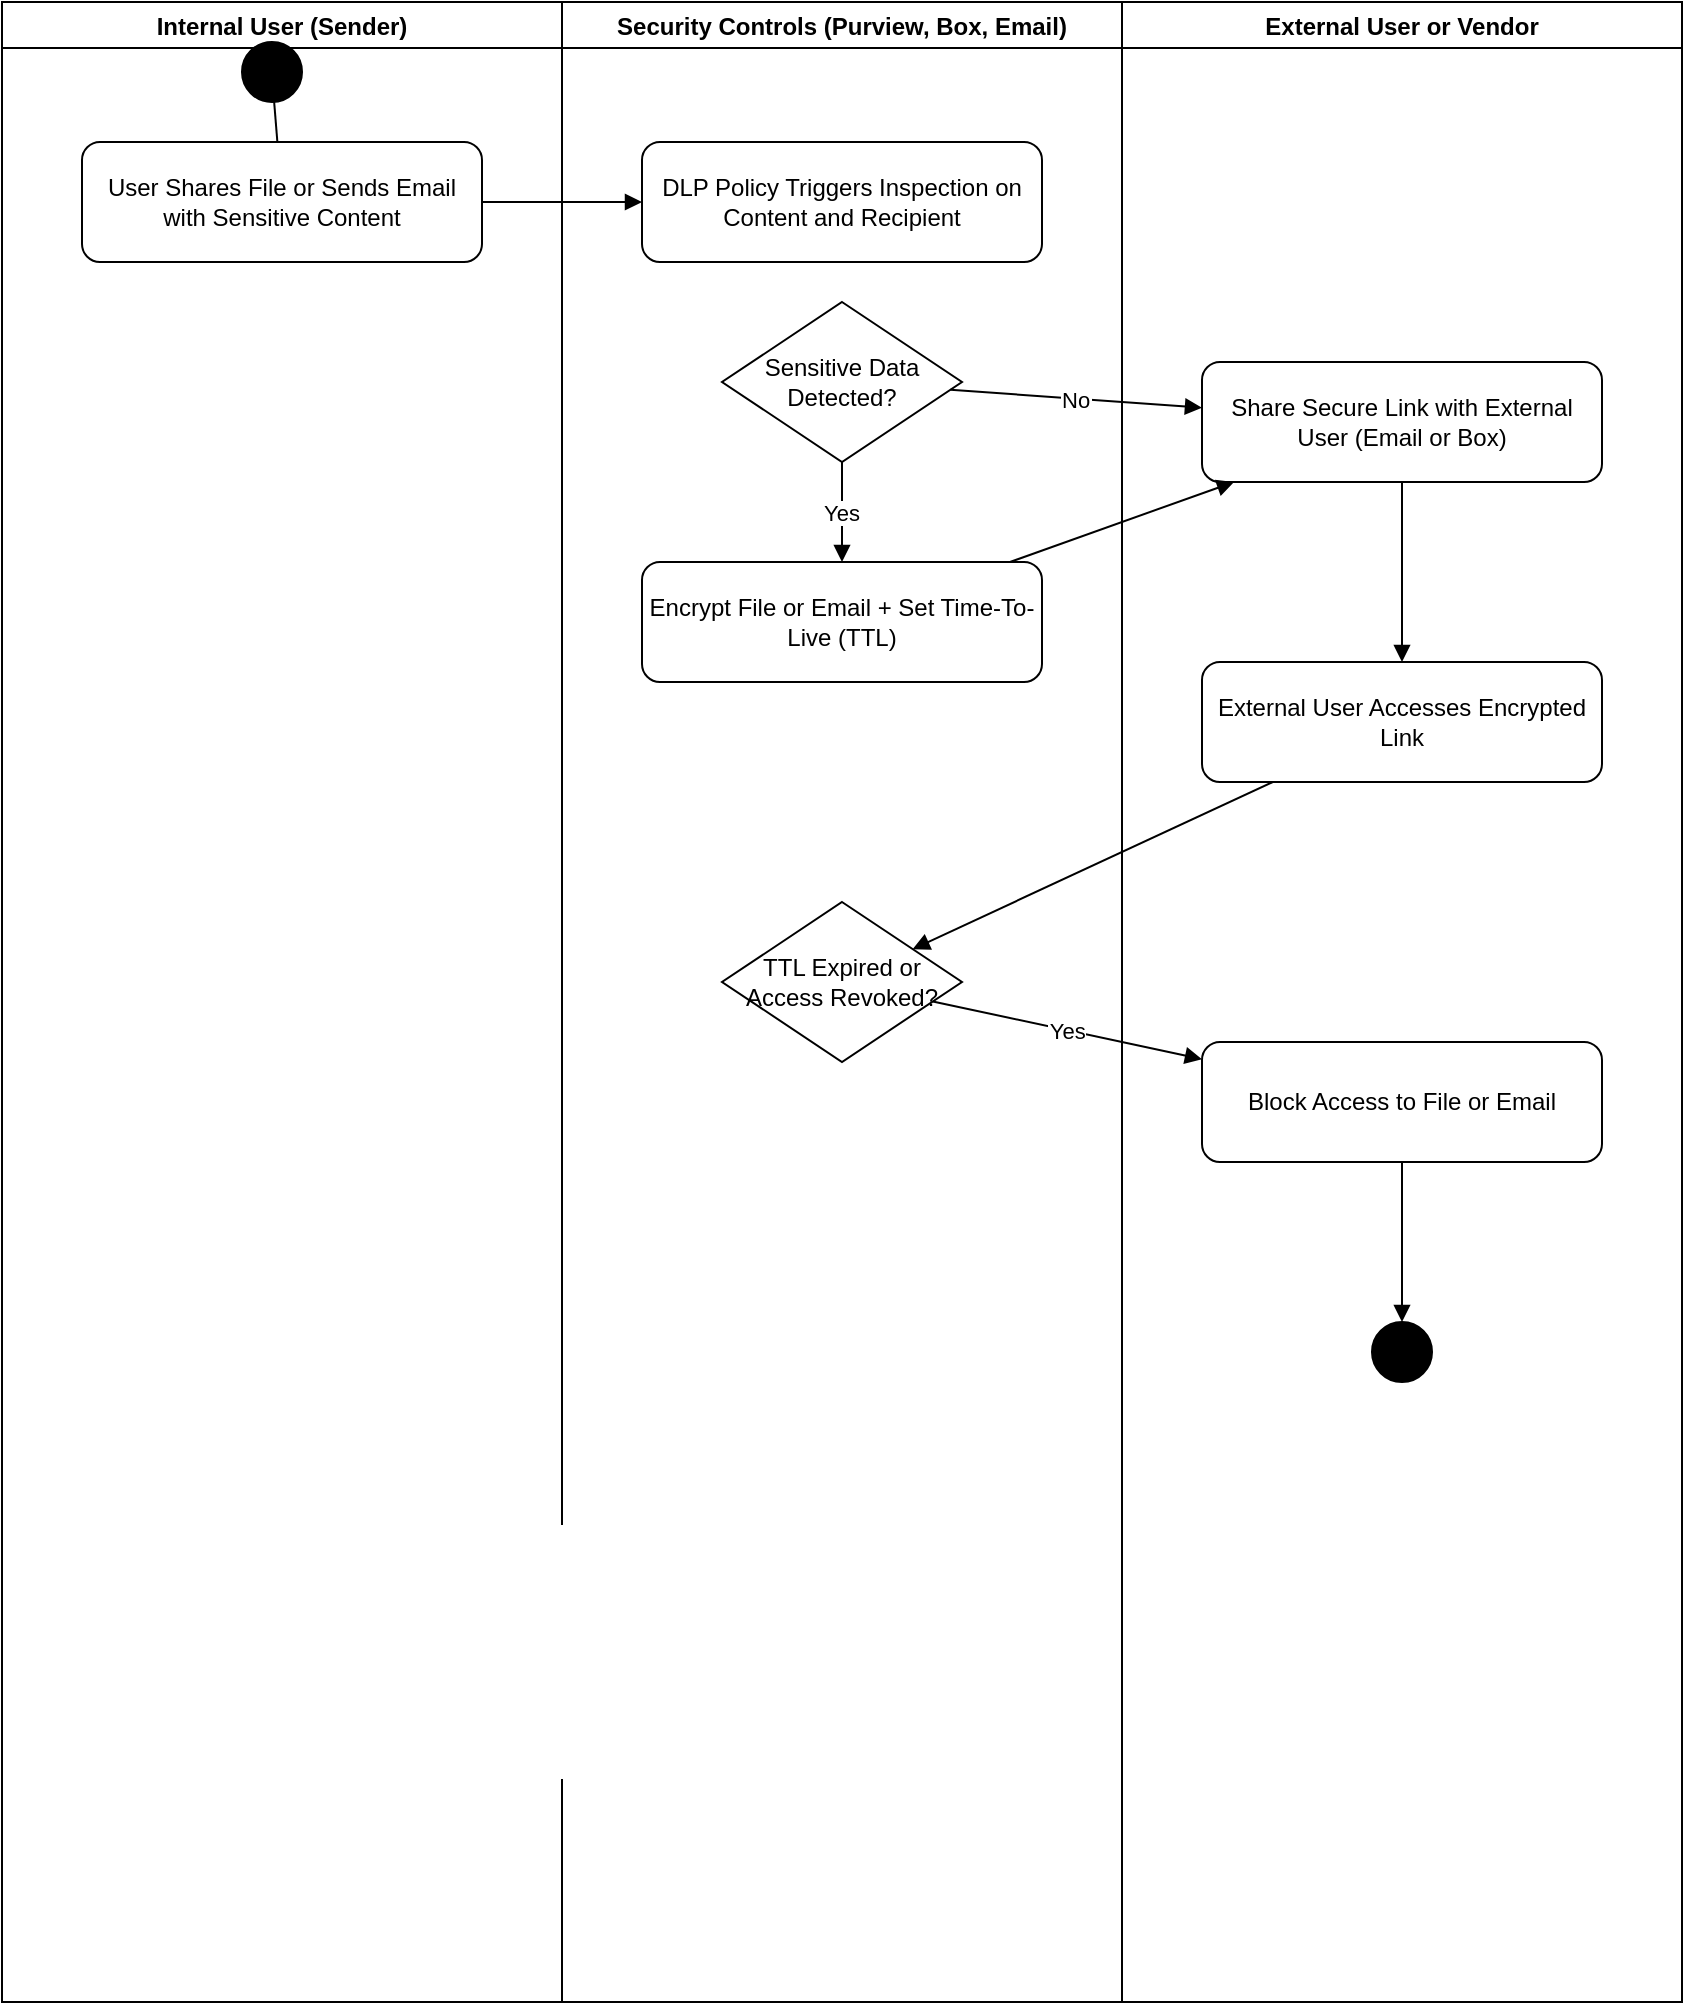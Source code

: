<mxfile version="27.0.6">
  <diagram name="Secure External Sharing - Email and Box" id="0">
    <mxGraphModel dx="1426" dy="743" grid="1" gridSize="10" guides="1" tooltips="1" connect="1" arrows="1" fold="1" page="1" pageScale="1" pageWidth="850" pageHeight="1100" math="0" shadow="0">
      <root>
        <mxCell id="0" />
        <mxCell id="1" parent="0" />
        <mxCell id="2" value="Internal User (Sender)" style="swimlane" parent="1" vertex="1">
          <mxGeometry width="280" height="1000" as="geometry" />
        </mxCell>
        <mxCell id="5" value="" style="ellipse;whiteSpace=wrap;html=1;aspect=fixed;fillColor=#000000;" parent="2" vertex="1">
          <mxGeometry x="120" y="20" width="30" height="30" as="geometry" />
        </mxCell>
        <mxCell id="6" value="User Shares File or Sends Email with Sensitive Content" style="rounded=1;whiteSpace=wrap;html=1;" parent="2" vertex="1">
          <mxGeometry x="40" y="70" width="200" height="60" as="geometry" />
        </mxCell>
        <mxCell id="e1" style="endArrow=none;" parent="2" source="5" target="6" edge="1">
          <mxGeometry relative="1" as="geometry" />
        </mxCell>
        <mxCell id="e2" style="endArrow=block;" parent="2" source="6" target="7" edge="1">
          <mxGeometry relative="1" as="geometry" />
        </mxCell>
        <mxCell id="3" value="Security Controls (Purview, Box, Email)" style="swimlane" parent="1" vertex="1">
          <mxGeometry x="280" width="280" height="1000" as="geometry" />
        </mxCell>
        <mxCell id="7" value="DLP Policy Triggers Inspection on Content and Recipient" style="rounded=1;whiteSpace=wrap;html=1;" parent="3" vertex="1">
          <mxGeometry x="40" y="70" width="200" height="60" as="geometry" />
        </mxCell>
        <mxCell id="8" value="Sensitive Data Detected?" style="rhombus;whiteSpace=wrap;html=1;" parent="3" vertex="1">
          <mxGeometry x="80" y="150" width="120" height="80" as="geometry" />
        </mxCell>
        <mxCell id="9" value="Encrypt File or Email + Set Time-To-Live (TTL)" style="rounded=1;whiteSpace=wrap;html=1;" parent="3" vertex="1">
          <mxGeometry x="40" y="280" width="200" height="60" as="geometry" />
        </mxCell>
        <mxCell id="12" value="TTL Expired or Access Revoked?" style="rhombus;whiteSpace=wrap;html=1;" parent="3" vertex="1">
          <mxGeometry x="80" y="450" width="120" height="80" as="geometry" />
        </mxCell>
        <mxCell id="e3" value="Yes" style="endArrow=block;" parent="3" source="8" target="9" edge="1">
          <mxGeometry relative="1" as="geometry" />
        </mxCell>
        <mxCell id="e9" style="endArrow=block;" parent="3" source="11" target="12" edge="1">
          <mxGeometry relative="1" as="geometry" />
        </mxCell>
        <mxCell id="4" value="External User or Vendor" style="swimlane" parent="1" vertex="1">
          <mxGeometry x="560" width="280" height="1000" as="geometry" />
        </mxCell>
        <mxCell id="11" value="External User Accesses Encrypted Link" style="rounded=1;whiteSpace=wrap;html=1;" parent="4" vertex="1">
          <mxGeometry x="40" y="330" width="200" height="60" as="geometry" />
        </mxCell>
        <mxCell id="13" value="Block Access to File or Email" style="rounded=1;whiteSpace=wrap;html=1;" parent="4" vertex="1">
          <mxGeometry x="40" y="520" width="200" height="60" as="geometry" />
        </mxCell>
        <mxCell id="14" value="" style="ellipse;whiteSpace=wrap;html=1;aspect=fixed;fillColor=#000000;" parent="4" vertex="1">
          <mxGeometry x="125" y="660" width="30" height="30" as="geometry" />
        </mxCell>
        <mxCell id="e8" style="endArrow=block;" parent="4" source="13" target="14" edge="1">
          <mxGeometry relative="1" as="geometry" />
        </mxCell>
        <mxCell id="10" value="Share Secure Link with External User (Email or Box)" style="rounded=1;whiteSpace=wrap;html=1;" parent="4" vertex="1">
          <mxGeometry x="40" y="180" width="200" height="60" as="geometry" />
        </mxCell>
        <mxCell id="e6" style="endArrow=block;" parent="4" source="10" target="11" edge="1">
          <mxGeometry relative="1" as="geometry" />
        </mxCell>
        <mxCell id="e7" value="Yes" style="endArrow=block;" parent="1" source="12" target="13" edge="1">
          <mxGeometry relative="1" as="geometry" />
        </mxCell>
        <mxCell id="e4" value="No" style="endArrow=block;" parent="1" source="8" target="10" edge="1">
          <mxGeometry relative="1" as="geometry" />
        </mxCell>
        <mxCell id="e5" style="endArrow=block;" parent="1" source="9" target="10" edge="1">
          <mxGeometry relative="1" as="geometry" />
        </mxCell>
      </root>
    </mxGraphModel>
  </diagram>
</mxfile>
